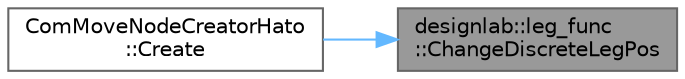 digraph "designlab::leg_func::ChangeDiscreteLegPos"
{
 // LATEX_PDF_SIZE
  bgcolor="transparent";
  edge [fontname=Helvetica,fontsize=10,labelfontname=Helvetica,labelfontsize=10];
  node [fontname=Helvetica,fontsize=10,shape=box,height=0.2,width=0.4];
  rankdir="RL";
  Node1 [id="Node000001",label="designlab::leg_func\l::ChangeDiscreteLegPos",height=0.2,width=0.4,color="gray40", fillcolor="grey60", style="filled", fontcolor="black",tooltip="脚の状態を変更する．引数の値がおかしいならばfalseを出力する．遊脚を表すbitはそのまま"];
  Node1 -> Node2 [id="edge1_Node000001_Node000002",dir="back",color="steelblue1",style="solid",tooltip=" "];
  Node2 [id="Node000002",label="ComMoveNodeCreatorHato\l::Create",height=0.2,width=0.4,color="grey40", fillcolor="white", style="filled",URL="$class_com_move_node_creator_hato.html#afbbbd68e3defbeef200f8c4c10013297",tooltip="現在のノードから次のノード群を生成する"];
}
